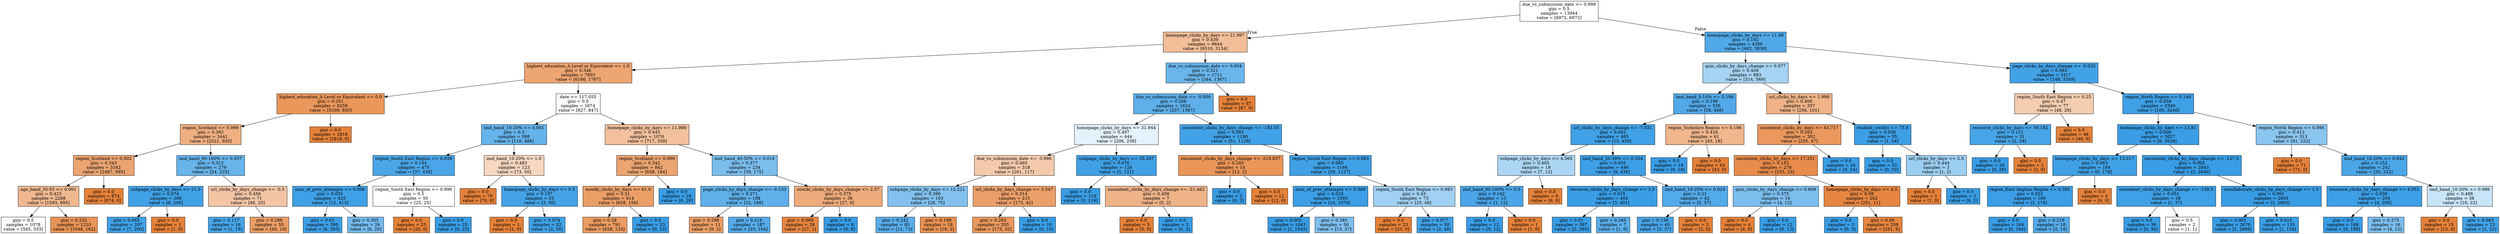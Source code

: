digraph Tree {
node [shape=box, style="filled", color="black"] ;
0 [label="due_vs_submission_date <= 0.999\ngini = 0.5\nsamples = 13944\nvalue = [6972, 6972]", fillcolor="#e5813900"] ;
1 [label="homepage_clicks_by_days <= 21.997\ngini = 0.439\nsamples = 9644\nvalue = [6510, 3134]", fillcolor="#e5813984"] ;
0 -> 1 [labeldistance=2.5, labelangle=45, headlabel="True"] ;
2 [label="highest_education_A Level or Equivalent <= 1.0\ngini = 0.346\nsamples = 7933\nvalue = [6166, 1767]", fillcolor="#e58139b6"] ;
1 -> 2 ;
3 [label="highest_education_A Level or Equivalent <= 0.0\ngini = 0.251\nsamples = 6259\nvalue = [5339, 920]", fillcolor="#e58139d3"] ;
2 -> 3 ;
4 [label="region_Scotland <= 0.999\ngini = 0.392\nsamples = 3441\nvalue = [2521, 920]", fillcolor="#e58139a2"] ;
3 -> 4 ;
5 [label="region_Scotland <= 0.002\ngini = 0.343\nsamples = 3162\nvalue = [2467, 695]", fillcolor="#e58139b7"] ;
4 -> 5 ;
6 [label="age_band_35-55 <= 0.001\ngini = 0.423\nsamples = 2288\nvalue = [1593, 695]", fillcolor="#e5813990"] ;
5 -> 6 ;
7 [label="gini = 0.5\nsamples = 1078\nvalue = [545, 533]", fillcolor="#e5813906"] ;
6 -> 7 ;
8 [label="gini = 0.232\nsamples = 1210\nvalue = [1048, 162]", fillcolor="#e58139d8"] ;
6 -> 8 ;
9 [label="gini = 0.0\nsamples = 874\nvalue = [874, 0]", fillcolor="#e58139ff"] ;
5 -> 9 ;
10 [label="imd_band_90-100% <= 0.037\ngini = 0.312\nsamples = 279\nvalue = [54, 225]", fillcolor="#399de5c2"] ;
4 -> 10 ;
11 [label="subpage_clicks_by_days <= 21.5\ngini = 0.074\nsamples = 208\nvalue = [8, 200]", fillcolor="#399de5f5"] ;
10 -> 11 ;
12 [label="gini = 0.065\nsamples = 207\nvalue = [7, 200]", fillcolor="#399de5f6"] ;
11 -> 12 ;
13 [label="gini = 0.0\nsamples = 1\nvalue = [1, 0]", fillcolor="#e58139ff"] ;
11 -> 13 ;
14 [label="url_clicks_by_days_change <= -0.5\ngini = 0.456\nsamples = 71\nvalue = [46, 25]", fillcolor="#e5813974"] ;
10 -> 14 ;
15 [label="gini = 0.117\nsamples = 16\nvalue = [1, 15]", fillcolor="#399de5ee"] ;
14 -> 15 ;
16 [label="gini = 0.298\nsamples = 55\nvalue = [45, 10]", fillcolor="#e58139c6"] ;
14 -> 16 ;
17 [label="gini = 0.0\nsamples = 2818\nvalue = [2818, 0]", fillcolor="#e58139ff"] ;
3 -> 17 ;
18 [label="date <= 117.055\ngini = 0.5\nsamples = 1674\nvalue = [827, 847]", fillcolor="#399de506"] ;
2 -> 18 ;
19 [label="imd_band_10-20% <= 0.001\ngini = 0.3\nsamples = 598\nvalue = [110, 488]", fillcolor="#399de5c6"] ;
18 -> 19 ;
20 [label="region_South East Region <= 0.038\ngini = 0.144\nsamples = 475\nvalue = [37, 438]", fillcolor="#399de5e9"] ;
19 -> 20 ;
21 [label="num_of_prev_attempts <= 0.006\ngini = 0.055\nsamples = 425\nvalue = [12, 413]", fillcolor="#399de5f8"] ;
20 -> 21 ;
22 [label="gini = 0.03\nsamples = 399\nvalue = [6, 393]", fillcolor="#399de5fb"] ;
21 -> 22 ;
23 [label="gini = 0.355\nsamples = 26\nvalue = [6, 20]", fillcolor="#399de5b3"] ;
21 -> 23 ;
24 [label="region_South East Region <= 0.996\ngini = 0.5\nsamples = 50\nvalue = [25, 25]", fillcolor="#e5813900"] ;
20 -> 24 ;
25 [label="gini = 0.0\nsamples = 25\nvalue = [25, 0]", fillcolor="#e58139ff"] ;
24 -> 25 ;
26 [label="gini = 0.0\nsamples = 25\nvalue = [0, 25]", fillcolor="#399de5ff"] ;
24 -> 26 ;
27 [label="imd_band_10-20% <= 1.0\ngini = 0.483\nsamples = 123\nvalue = [73, 50]", fillcolor="#e5813950"] ;
19 -> 27 ;
28 [label="gini = 0.0\nsamples = 70\nvalue = [70, 0]", fillcolor="#e58139ff"] ;
27 -> 28 ;
29 [label="homepage_clicks_by_days <= 0.5\ngini = 0.107\nsamples = 53\nvalue = [3, 50]", fillcolor="#399de5f0"] ;
27 -> 29 ;
30 [label="gini = 0.0\nsamples = 1\nvalue = [1, 0]", fillcolor="#e58139ff"] ;
29 -> 30 ;
31 [label="gini = 0.074\nsamples = 52\nvalue = [2, 50]", fillcolor="#399de5f5"] ;
29 -> 31 ;
32 [label="homepage_clicks_by_days <= 11.986\ngini = 0.445\nsamples = 1076\nvalue = [717, 359]", fillcolor="#e581397f"] ;
18 -> 32 ;
33 [label="region_Scotland <= 0.998\ngini = 0.342\nsamples = 842\nvalue = [658, 184]", fillcolor="#e58139b8"] ;
32 -> 33 ;
34 [label="ouwiki_clicks_by_days <= 61.0\ngini = 0.31\nsamples = 814\nvalue = [658, 156]", fillcolor="#e58139c3"] ;
33 -> 34 ;
35 [label="gini = 0.28\nsamples = 791\nvalue = [658, 133]", fillcolor="#e58139cb"] ;
34 -> 35 ;
36 [label="gini = 0.0\nsamples = 23\nvalue = [0, 23]", fillcolor="#399de5ff"] ;
34 -> 36 ;
37 [label="gini = 0.0\nsamples = 28\nvalue = [0, 28]", fillcolor="#399de5ff"] ;
33 -> 37 ;
38 [label="imd_band_40-50% <= 0.016\ngini = 0.377\nsamples = 234\nvalue = [59, 175]", fillcolor="#399de5a9"] ;
32 -> 38 ;
39 [label="page_clicks_by_days_change <= -0.133\ngini = 0.271\nsamples = 198\nvalue = [32, 166]", fillcolor="#399de5ce"] ;
38 -> 39 ;
40 [label="gini = 0.298\nsamples = 11\nvalue = [9, 2]", fillcolor="#e58139c6"] ;
39 -> 40 ;
41 [label="gini = 0.216\nsamples = 187\nvalue = [23, 164]", fillcolor="#399de5db"] ;
39 -> 41 ;
42 [label="ouwiki_clicks_by_days_change <= 2.57\ngini = 0.375\nsamples = 36\nvalue = [27, 9]", fillcolor="#e58139aa"] ;
38 -> 42 ;
43 [label="gini = 0.069\nsamples = 28\nvalue = [27, 1]", fillcolor="#e58139f6"] ;
42 -> 43 ;
44 [label="gini = 0.0\nsamples = 8\nvalue = [0, 8]", fillcolor="#399de5ff"] ;
42 -> 44 ;
45 [label="due_vs_submission_date <= 0.004\ngini = 0.321\nsamples = 1711\nvalue = [344, 1367]", fillcolor="#399de5bf"] ;
1 -> 45 ;
46 [label="due_vs_submission_date <= -0.004\ngini = 0.266\nsamples = 1624\nvalue = [257, 1367]", fillcolor="#399de5cf"] ;
45 -> 46 ;
47 [label="homepage_clicks_by_days <= 31.944\ngini = 0.497\nsamples = 444\nvalue = [206, 238]", fillcolor="#399de522"] ;
46 -> 47 ;
48 [label="due_vs_submission_date <= -3.996\ngini = 0.465\nsamples = 318\nvalue = [201, 117]", fillcolor="#e581396b"] ;
47 -> 48 ;
49 [label="subpage_clicks_by_days <= 12.221\ngini = 0.396\nsamples = 103\nvalue = [28, 75]", fillcolor="#399de5a0"] ;
48 -> 49 ;
50 [label="gini = 0.242\nsamples = 85\nvalue = [12, 73]", fillcolor="#399de5d5"] ;
49 -> 50 ;
51 [label="gini = 0.198\nsamples = 18\nvalue = [16, 2]", fillcolor="#e58139df"] ;
49 -> 51 ;
52 [label="url_clicks_by_days_change <= 3.547\ngini = 0.314\nsamples = 215\nvalue = [173, 42]", fillcolor="#e58139c1"] ;
48 -> 52 ;
53 [label="gini = 0.263\nsamples = 205\nvalue = [173, 32]", fillcolor="#e58139d0"] ;
52 -> 53 ;
54 [label="gini = 0.0\nsamples = 10\nvalue = [0, 10]", fillcolor="#399de5ff"] ;
52 -> 54 ;
55 [label="subpage_clicks_by_days <= 25.297\ngini = 0.076\nsamples = 126\nvalue = [5, 121]", fillcolor="#399de5f4"] ;
47 -> 55 ;
56 [label="gini = 0.0\nsamples = 119\nvalue = [0, 119]", fillcolor="#399de5ff"] ;
55 -> 56 ;
57 [label="oucontent_clicks_by_days_change <= -21.462\ngini = 0.408\nsamples = 7\nvalue = [5, 2]", fillcolor="#e5813999"] ;
55 -> 57 ;
58 [label="gini = 0.0\nsamples = 5\nvalue = [5, 0]", fillcolor="#e58139ff"] ;
57 -> 58 ;
59 [label="gini = 0.0\nsamples = 2\nvalue = [0, 2]", fillcolor="#399de5ff"] ;
57 -> 59 ;
60 [label="oucontent_clicks_by_days_change <= -183.55\ngini = 0.083\nsamples = 1180\nvalue = [51, 1129]", fillcolor="#399de5f3"] ;
46 -> 60 ;
61 [label="oucontent_clicks_by_days_change <= -219.837\ngini = 0.245\nsamples = 14\nvalue = [12, 2]", fillcolor="#e58139d4"] ;
60 -> 61 ;
62 [label="gini = 0.0\nsamples = 2\nvalue = [0, 2]", fillcolor="#399de5ff"] ;
61 -> 62 ;
63 [label="gini = 0.0\nsamples = 12\nvalue = [12, 0]", fillcolor="#e58139ff"] ;
61 -> 63 ;
64 [label="region_South East Region <= 0.083\ngini = 0.065\nsamples = 1166\nvalue = [39, 1127]", fillcolor="#399de5f6"] ;
60 -> 64 ;
65 [label="num_of_prev_attempts <= 0.369\ngini = 0.025\nsamples = 1093\nvalue = [14, 1079]", fillcolor="#399de5fc"] ;
64 -> 65 ;
66 [label="gini = 0.002\nsamples = 1043\nvalue = [1, 1042]", fillcolor="#399de5ff"] ;
65 -> 66 ;
67 [label="gini = 0.385\nsamples = 50\nvalue = [13, 37]", fillcolor="#399de5a5"] ;
65 -> 67 ;
68 [label="region_South East Region <= 0.983\ngini = 0.45\nsamples = 73\nvalue = [25, 48]", fillcolor="#399de57a"] ;
64 -> 68 ;
69 [label="gini = 0.0\nsamples = 23\nvalue = [23, 0]", fillcolor="#e58139ff"] ;
68 -> 69 ;
70 [label="gini = 0.077\nsamples = 50\nvalue = [2, 48]", fillcolor="#399de5f4"] ;
68 -> 70 ;
71 [label="gini = 0.0\nsamples = 87\nvalue = [87, 0]", fillcolor="#e58139ff"] ;
45 -> 71 ;
72 [label="homepage_clicks_by_days <= 11.98\ngini = 0.192\nsamples = 4300\nvalue = [462, 3838]", fillcolor="#399de5e0"] ;
0 -> 72 [labeldistance=2.5, labelangle=-45, headlabel="False"] ;
73 [label="quiz_clicks_by_days_change <= 0.077\ngini = 0.458\nsamples = 883\nvalue = [314, 569]", fillcolor="#399de572"] ;
72 -> 73 ;
74 [label="imd_band_0-10% <= 0.196\ngini = 0.196\nsamples = 526\nvalue = [58, 468]", fillcolor="#399de5df"] ;
73 -> 74 ;
75 [label="url_clicks_by_days_change <= -7.031\ngini = 0.062\nsamples = 465\nvalue = [15, 450]", fillcolor="#399de5f6"] ;
74 -> 75 ;
76 [label="subpage_clicks_by_days <= 4.565\ngini = 0.465\nsamples = 19\nvalue = [7, 12]", fillcolor="#399de56a"] ;
75 -> 76 ;
77 [label="imd_band_90-100% <= 0.5\ngini = 0.142\nsamples = 13\nvalue = [1, 12]", fillcolor="#399de5ea"] ;
76 -> 77 ;
78 [label="gini = 0.0\nsamples = 12\nvalue = [0, 12]", fillcolor="#399de5ff"] ;
77 -> 78 ;
79 [label="gini = 0.0\nsamples = 1\nvalue = [1, 0]", fillcolor="#e58139ff"] ;
77 -> 79 ;
80 [label="gini = 0.0\nsamples = 6\nvalue = [6, 0]", fillcolor="#e58139ff"] ;
76 -> 80 ;
81 [label="imd_band_20-30% <= 0.204\ngini = 0.035\nsamples = 446\nvalue = [8, 438]", fillcolor="#399de5fa"] ;
75 -> 81 ;
82 [label="resource_clicks_by_days_change <= 3.5\ngini = 0.015\nsamples = 404\nvalue = [3, 401]", fillcolor="#399de5fd"] ;
81 -> 82 ;
83 [label="gini = 0.01\nsamples = 397\nvalue = [2, 395]", fillcolor="#399de5fe"] ;
82 -> 83 ;
84 [label="gini = 0.245\nsamples = 7\nvalue = [1, 6]", fillcolor="#399de5d4"] ;
82 -> 84 ;
85 [label="imd_band_10-20% <= 0.024\ngini = 0.21\nsamples = 42\nvalue = [5, 37]", fillcolor="#399de5dd"] ;
81 -> 85 ;
86 [label="gini = 0.139\nsamples = 40\nvalue = [3, 37]", fillcolor="#399de5ea"] ;
85 -> 86 ;
87 [label="gini = 0.0\nsamples = 2\nvalue = [2, 0]", fillcolor="#e58139ff"] ;
85 -> 87 ;
88 [label="region_Yorkshire Region <= 0.196\ngini = 0.416\nsamples = 61\nvalue = [43, 18]", fillcolor="#e5813994"] ;
74 -> 88 ;
89 [label="gini = 0.0\nsamples = 18\nvalue = [0, 18]", fillcolor="#399de5ff"] ;
88 -> 89 ;
90 [label="gini = 0.0\nsamples = 43\nvalue = [43, 0]", fillcolor="#e58139ff"] ;
88 -> 90 ;
91 [label="url_clicks_by_days <= 1.999\ngini = 0.406\nsamples = 357\nvalue = [256, 101]", fillcolor="#e581399a"] ;
73 -> 91 ;
92 [label="oucontent_clicks_by_days <= 43.717\ngini = 0.263\nsamples = 302\nvalue = [255, 47]", fillcolor="#e58139d0"] ;
91 -> 92 ;
93 [label="oucontent_clicks_by_days <= 17.251\ngini = 0.152\nsamples = 278\nvalue = [255, 23]", fillcolor="#e58139e8"] ;
92 -> 93 ;
94 [label="quiz_clicks_by_days_change <= 0.609\ngini = 0.375\nsamples = 16\nvalue = [4, 12]", fillcolor="#399de5aa"] ;
93 -> 94 ;
95 [label="gini = 0.0\nsamples = 4\nvalue = [4, 0]", fillcolor="#e58139ff"] ;
94 -> 95 ;
96 [label="gini = 0.0\nsamples = 12\nvalue = [0, 12]", fillcolor="#399de5ff"] ;
94 -> 96 ;
97 [label="homepage_clicks_by_days <= 4.5\ngini = 0.08\nsamples = 262\nvalue = [251, 11]", fillcolor="#e58139f4"] ;
93 -> 97 ;
98 [label="gini = 0.0\nsamples = 3\nvalue = [0, 3]", fillcolor="#399de5ff"] ;
97 -> 98 ;
99 [label="gini = 0.06\nsamples = 259\nvalue = [251, 8]", fillcolor="#e58139f7"] ;
97 -> 99 ;
100 [label="gini = 0.0\nsamples = 24\nvalue = [0, 24]", fillcolor="#399de5ff"] ;
92 -> 100 ;
101 [label="studied_credits <= 75.0\ngini = 0.036\nsamples = 55\nvalue = [1, 54]", fillcolor="#399de5fa"] ;
91 -> 101 ;
102 [label="gini = 0.0\nsamples = 52\nvalue = [0, 52]", fillcolor="#399de5ff"] ;
101 -> 102 ;
103 [label="url_clicks_by_days <= 2.5\ngini = 0.444\nsamples = 3\nvalue = [1, 2]", fillcolor="#399de57f"] ;
101 -> 103 ;
104 [label="gini = 0.0\nsamples = 1\nvalue = [1, 0]", fillcolor="#e58139ff"] ;
103 -> 104 ;
105 [label="gini = 0.0\nsamples = 2\nvalue = [0, 2]", fillcolor="#399de5ff"] ;
103 -> 105 ;
106 [label="page_clicks_by_days_change <= -0.032\ngini = 0.083\nsamples = 3417\nvalue = [148, 3269]", fillcolor="#399de5f3"] ;
72 -> 106 ;
107 [label="region_South East Region <= 0.25\ngini = 0.47\nsamples = 77\nvalue = [48, 29]", fillcolor="#e5813965"] ;
106 -> 107 ;
108 [label="resource_clicks_by_days <= 59.182\ngini = 0.121\nsamples = 31\nvalue = [2, 29]", fillcolor="#399de5ed"] ;
107 -> 108 ;
109 [label="gini = 0.0\nsamples = 29\nvalue = [0, 29]", fillcolor="#399de5ff"] ;
108 -> 109 ;
110 [label="gini = 0.0\nsamples = 2\nvalue = [2, 0]", fillcolor="#e58139ff"] ;
108 -> 110 ;
111 [label="gini = 0.0\nsamples = 46\nvalue = [46, 0]", fillcolor="#e58139ff"] ;
107 -> 111 ;
112 [label="region_North Region <= 0.146\ngini = 0.058\nsamples = 3340\nvalue = [100, 3240]", fillcolor="#399de5f7"] ;
106 -> 112 ;
113 [label="homepage_clicks_by_days <= 13.81\ngini = 0.006\nsamples = 3027\nvalue = [9, 3018]", fillcolor="#399de5fe"] ;
112 -> 113 ;
114 [label="homepage_clicks_by_days <= 13.017\ngini = 0.063\nsamples = 184\nvalue = [6, 178]", fillcolor="#399de5f6"] ;
113 -> 114 ;
115 [label="region_East Anglian Region <= 0.385\ngini = 0.022\nsamples = 180\nvalue = [2, 178]", fillcolor="#399de5fc"] ;
114 -> 115 ;
116 [label="gini = 0.0\nsamples = 164\nvalue = [0, 164]", fillcolor="#399de5ff"] ;
115 -> 116 ;
117 [label="gini = 0.219\nsamples = 16\nvalue = [2, 14]", fillcolor="#399de5db"] ;
115 -> 117 ;
118 [label="gini = 0.0\nsamples = 4\nvalue = [4, 0]", fillcolor="#e58139ff"] ;
114 -> 118 ;
119 [label="oucontent_clicks_by_days_change <= -127.5\ngini = 0.002\nsamples = 2843\nvalue = [3, 2840]", fillcolor="#399de5ff"] ;
113 -> 119 ;
120 [label="oucontent_clicks_by_days_change <= -128.5\ngini = 0.051\nsamples = 38\nvalue = [1, 37]", fillcolor="#399de5f8"] ;
119 -> 120 ;
121 [label="gini = 0.0\nsamples = 36\nvalue = [0, 36]", fillcolor="#399de5ff"] ;
120 -> 121 ;
122 [label="gini = 0.5\nsamples = 2\nvalue = [1, 1]", fillcolor="#e5813900"] ;
120 -> 122 ;
123 [label="oucollaborate_clicks_by_days_change <= 1.5\ngini = 0.001\nsamples = 2805\nvalue = [2, 2803]", fillcolor="#399de5ff"] ;
119 -> 123 ;
124 [label="gini = 0.001\nsamples = 2670\nvalue = [1, 2669]", fillcolor="#399de5ff"] ;
123 -> 124 ;
125 [label="gini = 0.015\nsamples = 135\nvalue = [1, 134]", fillcolor="#399de5fd"] ;
123 -> 125 ;
126 [label="region_North Region <= 0.986\ngini = 0.412\nsamples = 313\nvalue = [91, 222]", fillcolor="#399de596"] ;
112 -> 126 ;
127 [label="gini = 0.0\nsamples = 71\nvalue = [71, 0]", fillcolor="#e58139ff"] ;
126 -> 127 ;
128 [label="imd_band_10-20% <= 0.042\ngini = 0.152\nsamples = 242\nvalue = [20, 222]", fillcolor="#399de5e8"] ;
126 -> 128 ;
129 [label="resource_clicks_by_days_change <= 4.051\ngini = 0.038\nsamples = 204\nvalue = [4, 200]", fillcolor="#399de5fa"] ;
128 -> 129 ;
130 [label="gini = 0.0\nsamples = 188\nvalue = [0, 188]", fillcolor="#399de5ff"] ;
129 -> 130 ;
131 [label="gini = 0.375\nsamples = 16\nvalue = [4, 12]", fillcolor="#399de5aa"] ;
129 -> 131 ;
132 [label="imd_band_10-20% <= 0.996\ngini = 0.488\nsamples = 38\nvalue = [16, 22]", fillcolor="#399de546"] ;
128 -> 132 ;
133 [label="gini = 0.0\nsamples = 15\nvalue = [15, 0]", fillcolor="#e58139ff"] ;
132 -> 133 ;
134 [label="gini = 0.083\nsamples = 23\nvalue = [1, 22]", fillcolor="#399de5f3"] ;
132 -> 134 ;
}